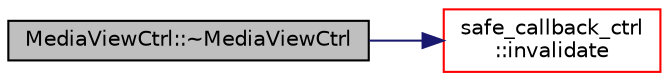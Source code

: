 digraph "MediaViewCtrl::~MediaViewCtrl"
{
 // LATEX_PDF_SIZE
  edge [fontname="Helvetica",fontsize="10",labelfontname="Helvetica",labelfontsize="10"];
  node [fontname="Helvetica",fontsize="10",shape=record];
  rankdir="LR";
  Node1 [label="MediaViewCtrl::~MediaViewCtrl",height=0.2,width=0.4,color="black", fillcolor="grey75", style="filled", fontcolor="black",tooltip=" "];
  Node1 -> Node2 [color="midnightblue",fontsize="10",style="solid",fontname="Helvetica"];
  Node2 [label="safe_callback_ctrl\l::invalidate",height=0.2,width=0.4,color="red", fillcolor="white", style="filled",URL="$classsafe__callback__ctrl.html#a8ba3729a3c90b5a5c4099111c21c8c47",tooltip=" "];
}
